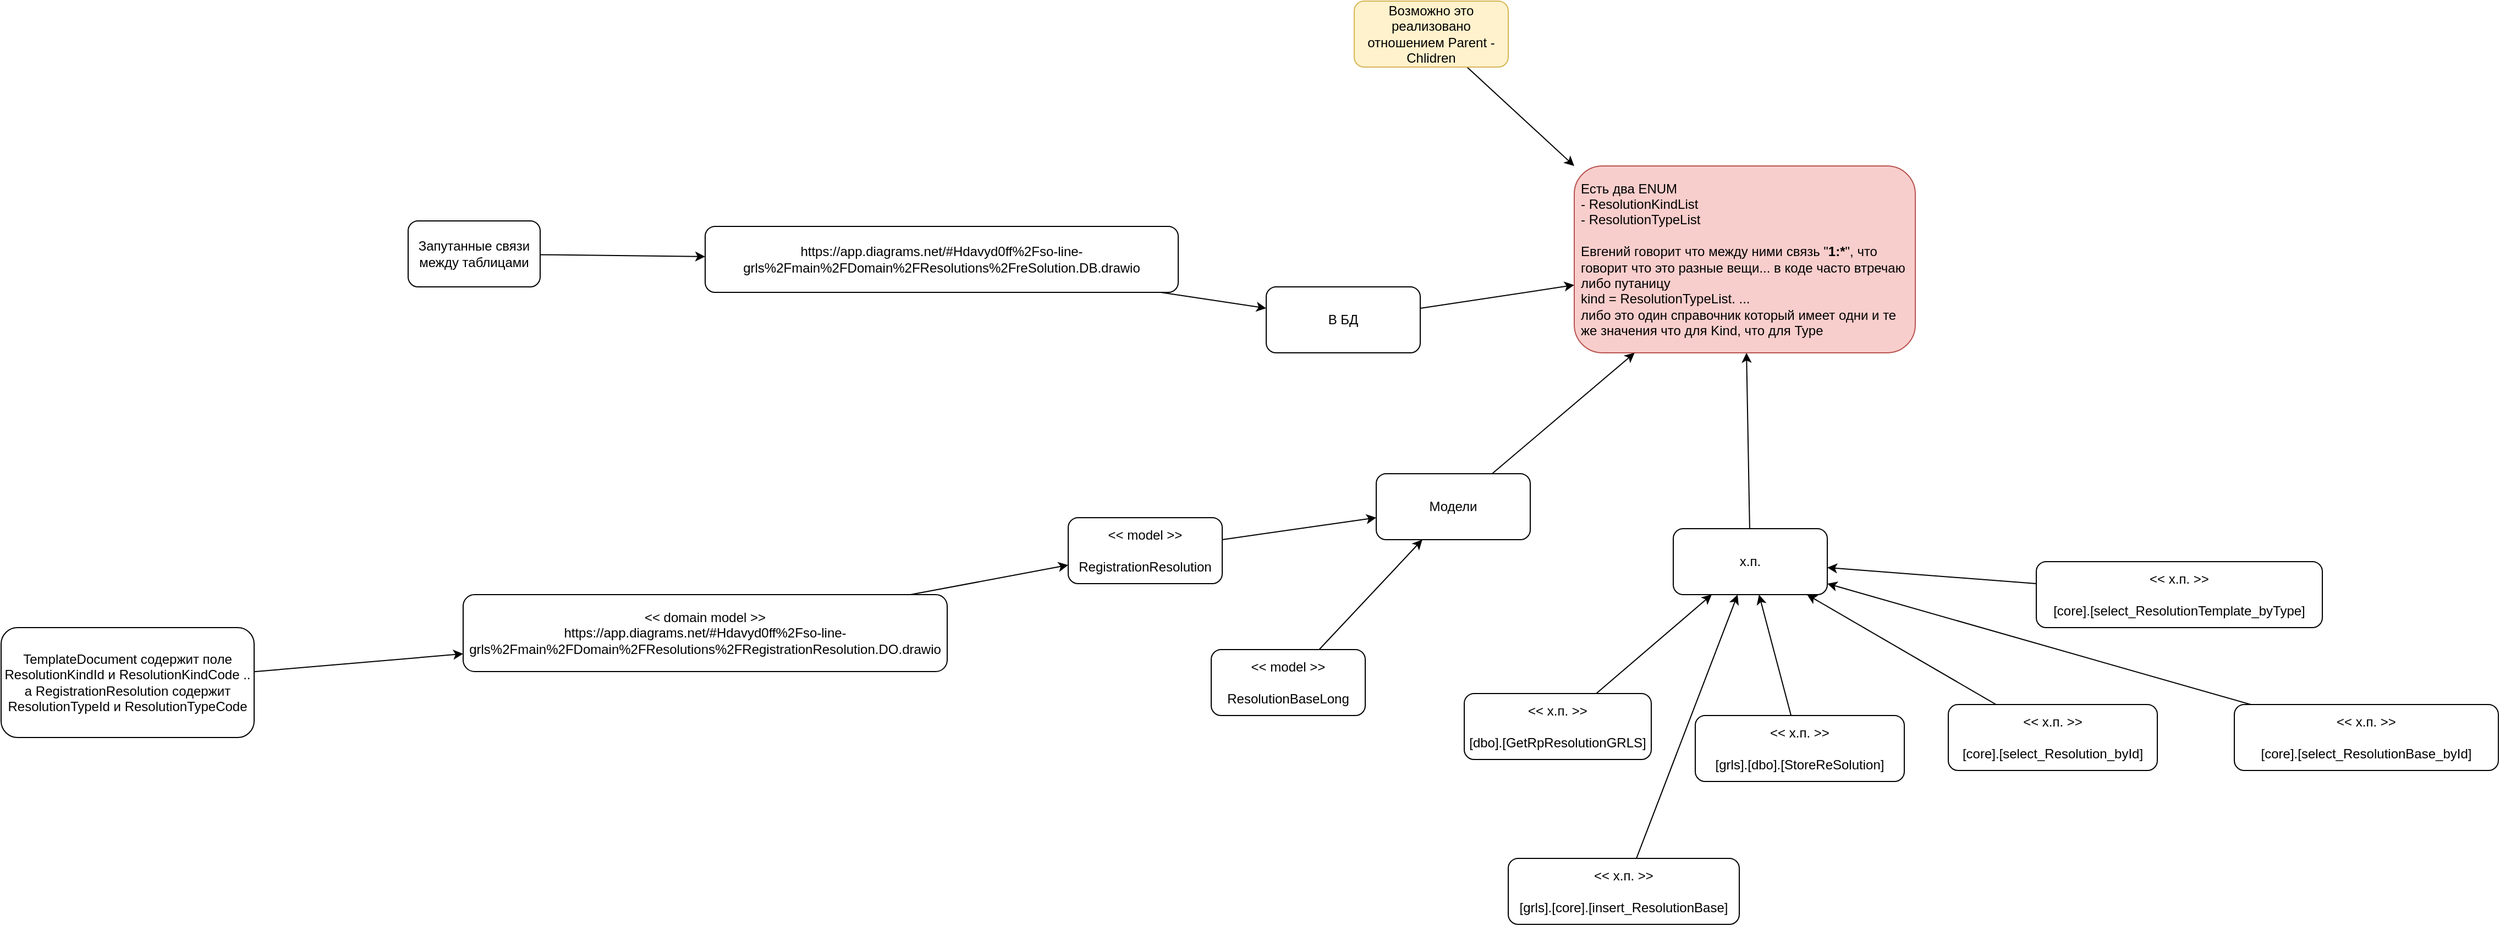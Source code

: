 <mxfile version="20.6.0" type="github">
  <diagram id="Nkeg9CZlpKfOZv1np2-i" name="Страница 1">
    <mxGraphModel dx="2510" dy="1131" grid="1" gridSize="10" guides="1" tooltips="1" connect="1" arrows="1" fold="1" page="1" pageScale="1" pageWidth="827" pageHeight="1169" math="0" shadow="0">
      <root>
        <mxCell id="0" />
        <mxCell id="1" parent="0" />
        <mxCell id="IMVqpX4EKPAHTBsNYRfy-1" value="Есть два ENUM&amp;nbsp;&lt;br&gt;-&amp;nbsp;ResolutionKindList&lt;br&gt;-&amp;nbsp;ResolutionTypeList&lt;br&gt;&lt;br&gt;Евгений говорит что между ними связь &quot;&lt;b&gt;1:*&lt;/b&gt;&quot;, что говорит что это разные вещи... в коде часто втречаю либо путаницу&amp;nbsp;&lt;br&gt;kind = ResolutionTypeList. ...&lt;br&gt;либо это один справочник который имеет одни и те же значения что для Kind, что для Type" style="rounded=1;whiteSpace=wrap;html=1;align=left;spacingLeft=4;fillColor=#f8cecc;strokeColor=#b85450;" vertex="1" parent="1">
          <mxGeometry x="350" y="380" width="310" height="170" as="geometry" />
        </mxCell>
        <mxCell id="IMVqpX4EKPAHTBsNYRfy-4" style="rounded=0;orthogonalLoop=1;jettySize=auto;html=1;entryX=0;entryY=0;entryDx=0;entryDy=0;" edge="1" parent="1" source="IMVqpX4EKPAHTBsNYRfy-3" target="IMVqpX4EKPAHTBsNYRfy-1">
          <mxGeometry relative="1" as="geometry" />
        </mxCell>
        <mxCell id="IMVqpX4EKPAHTBsNYRfy-3" value="Возможно это реализовано отношением Parent - Chlidren" style="rounded=1;whiteSpace=wrap;html=1;fillColor=#fff2cc;strokeColor=#d6b656;" vertex="1" parent="1">
          <mxGeometry x="150" y="230" width="140" height="60" as="geometry" />
        </mxCell>
        <mxCell id="IMVqpX4EKPAHTBsNYRfy-6" style="edgeStyle=none;rounded=0;orthogonalLoop=1;jettySize=auto;html=1;" edge="1" parent="1" source="IMVqpX4EKPAHTBsNYRfy-5" target="IMVqpX4EKPAHTBsNYRfy-1">
          <mxGeometry relative="1" as="geometry" />
        </mxCell>
        <mxCell id="IMVqpX4EKPAHTBsNYRfy-5" value="В БД" style="rounded=1;whiteSpace=wrap;html=1;" vertex="1" parent="1">
          <mxGeometry x="70" y="490" width="140" height="60" as="geometry" />
        </mxCell>
        <mxCell id="IMVqpX4EKPAHTBsNYRfy-8" style="edgeStyle=none;rounded=0;orthogonalLoop=1;jettySize=auto;html=1;" edge="1" parent="1" source="IMVqpX4EKPAHTBsNYRfy-7" target="IMVqpX4EKPAHTBsNYRfy-5">
          <mxGeometry relative="1" as="geometry" />
        </mxCell>
        <mxCell id="IMVqpX4EKPAHTBsNYRfy-7" value="https://app.diagrams.net/#Hdavyd0ff%2Fso-line-grls%2Fmain%2FDomain%2FResolutions%2FreSolution.DB.drawio" style="rounded=1;whiteSpace=wrap;html=1;" vertex="1" parent="1">
          <mxGeometry x="-440" y="435" width="430" height="60" as="geometry" />
        </mxCell>
        <mxCell id="IMVqpX4EKPAHTBsNYRfy-14" style="edgeStyle=none;rounded=0;orthogonalLoop=1;jettySize=auto;html=1;" edge="1" parent="1" source="IMVqpX4EKPAHTBsNYRfy-9" target="IMVqpX4EKPAHTBsNYRfy-1">
          <mxGeometry relative="1" as="geometry" />
        </mxCell>
        <mxCell id="IMVqpX4EKPAHTBsNYRfy-9" value="Модели" style="rounded=1;whiteSpace=wrap;html=1;" vertex="1" parent="1">
          <mxGeometry x="170" y="660" width="140" height="60" as="geometry" />
        </mxCell>
        <mxCell id="IMVqpX4EKPAHTBsNYRfy-11" style="edgeStyle=none;rounded=0;orthogonalLoop=1;jettySize=auto;html=1;" edge="1" parent="1" source="IMVqpX4EKPAHTBsNYRfy-10" target="IMVqpX4EKPAHTBsNYRfy-9">
          <mxGeometry relative="1" as="geometry" />
        </mxCell>
        <mxCell id="IMVqpX4EKPAHTBsNYRfy-10" value="&amp;lt;&amp;lt; model &amp;gt;&amp;gt;&lt;br&gt;&lt;br&gt;RegistrationResolution" style="rounded=1;whiteSpace=wrap;html=1;" vertex="1" parent="1">
          <mxGeometry x="-110" y="700" width="140" height="60" as="geometry" />
        </mxCell>
        <mxCell id="IMVqpX4EKPAHTBsNYRfy-13" style="edgeStyle=none;rounded=0;orthogonalLoop=1;jettySize=auto;html=1;" edge="1" parent="1" source="IMVqpX4EKPAHTBsNYRfy-12" target="IMVqpX4EKPAHTBsNYRfy-9">
          <mxGeometry relative="1" as="geometry" />
        </mxCell>
        <mxCell id="IMVqpX4EKPAHTBsNYRfy-12" value="&amp;lt;&amp;lt; model &amp;gt;&amp;gt;&lt;br&gt;&lt;br&gt;ResolutionBaseLong" style="rounded=1;whiteSpace=wrap;html=1;" vertex="1" parent="1">
          <mxGeometry x="20" y="820" width="140" height="60" as="geometry" />
        </mxCell>
        <mxCell id="IMVqpX4EKPAHTBsNYRfy-16" style="edgeStyle=none;rounded=0;orthogonalLoop=1;jettySize=auto;html=1;" edge="1" parent="1" source="IMVqpX4EKPAHTBsNYRfy-15" target="IMVqpX4EKPAHTBsNYRfy-1">
          <mxGeometry relative="1" as="geometry" />
        </mxCell>
        <mxCell id="IMVqpX4EKPAHTBsNYRfy-15" value="х.п." style="rounded=1;whiteSpace=wrap;html=1;" vertex="1" parent="1">
          <mxGeometry x="440" y="710" width="140" height="60" as="geometry" />
        </mxCell>
        <mxCell id="IMVqpX4EKPAHTBsNYRfy-18" style="edgeStyle=none;rounded=0;orthogonalLoop=1;jettySize=auto;html=1;" edge="1" parent="1" source="IMVqpX4EKPAHTBsNYRfy-17" target="IMVqpX4EKPAHTBsNYRfy-15">
          <mxGeometry relative="1" as="geometry" />
        </mxCell>
        <mxCell id="IMVqpX4EKPAHTBsNYRfy-17" value="&amp;lt;&amp;lt; х.п. &amp;gt;&amp;gt;&lt;br&gt;&lt;br&gt;[dbo].[GetRpResolutionGRLS]" style="rounded=1;whiteSpace=wrap;html=1;" vertex="1" parent="1">
          <mxGeometry x="250" y="860" width="170" height="60" as="geometry" />
        </mxCell>
        <mxCell id="IMVqpX4EKPAHTBsNYRfy-20" style="edgeStyle=none;rounded=0;orthogonalLoop=1;jettySize=auto;html=1;" edge="1" parent="1" source="IMVqpX4EKPAHTBsNYRfy-19" target="IMVqpX4EKPAHTBsNYRfy-15">
          <mxGeometry relative="1" as="geometry" />
        </mxCell>
        <mxCell id="IMVqpX4EKPAHTBsNYRfy-19" value="&amp;lt;&amp;lt; х.п. &amp;gt;&amp;gt;&lt;br&gt;&lt;br&gt;[grls].[dbo].[StoreReSolution]" style="rounded=1;whiteSpace=wrap;html=1;" vertex="1" parent="1">
          <mxGeometry x="460" y="880" width="190" height="60" as="geometry" />
        </mxCell>
        <mxCell id="IMVqpX4EKPAHTBsNYRfy-22" style="edgeStyle=none;rounded=0;orthogonalLoop=1;jettySize=auto;html=1;" edge="1" parent="1" source="IMVqpX4EKPAHTBsNYRfy-21" target="IMVqpX4EKPAHTBsNYRfy-15">
          <mxGeometry relative="1" as="geometry" />
        </mxCell>
        <mxCell id="IMVqpX4EKPAHTBsNYRfy-21" value="&amp;lt;&amp;lt; х.п. &amp;gt;&amp;gt;&lt;br&gt;&lt;br&gt;[core].[select_Resolution_byId]" style="rounded=1;whiteSpace=wrap;html=1;" vertex="1" parent="1">
          <mxGeometry x="690" y="870" width="190" height="60" as="geometry" />
        </mxCell>
        <mxCell id="IMVqpX4EKPAHTBsNYRfy-24" style="edgeStyle=none;rounded=0;orthogonalLoop=1;jettySize=auto;html=1;" edge="1" parent="1" source="IMVqpX4EKPAHTBsNYRfy-23" target="IMVqpX4EKPAHTBsNYRfy-15">
          <mxGeometry relative="1" as="geometry" />
        </mxCell>
        <mxCell id="IMVqpX4EKPAHTBsNYRfy-23" value="&amp;lt;&amp;lt; х.п. &amp;gt;&amp;gt;&lt;br&gt;&lt;br&gt;[core].[select_ResolutionTemplate_byType]" style="rounded=1;whiteSpace=wrap;html=1;" vertex="1" parent="1">
          <mxGeometry x="770" y="740" width="260" height="60" as="geometry" />
        </mxCell>
        <mxCell id="IMVqpX4EKPAHTBsNYRfy-26" style="edgeStyle=none;rounded=0;orthogonalLoop=1;jettySize=auto;html=1;" edge="1" parent="1" source="IMVqpX4EKPAHTBsNYRfy-25" target="IMVqpX4EKPAHTBsNYRfy-10">
          <mxGeometry relative="1" as="geometry" />
        </mxCell>
        <mxCell id="IMVqpX4EKPAHTBsNYRfy-25" value="&amp;lt;&amp;lt; domain model &amp;gt;&amp;gt;&lt;br&gt;https://app.diagrams.net/#Hdavyd0ff%2Fso-line-grls%2Fmain%2FDomain%2FResolutions%2FRegistrationResolution.DO.drawio" style="rounded=1;whiteSpace=wrap;html=1;" vertex="1" parent="1">
          <mxGeometry x="-660" y="770" width="440" height="70" as="geometry" />
        </mxCell>
        <mxCell id="IMVqpX4EKPAHTBsNYRfy-28" style="edgeStyle=none;rounded=0;orthogonalLoop=1;jettySize=auto;html=1;" edge="1" parent="1" source="IMVqpX4EKPAHTBsNYRfy-27" target="IMVqpX4EKPAHTBsNYRfy-25">
          <mxGeometry relative="1" as="geometry" />
        </mxCell>
        <mxCell id="IMVqpX4EKPAHTBsNYRfy-27" value="TemplateDocument содержит поле ResolutionKindId и ResolutionKindCode ..&lt;br&gt;а RegistrationResolution содержит ResolutionTypeId и ResolutionTypeCode" style="rounded=1;whiteSpace=wrap;html=1;" vertex="1" parent="1">
          <mxGeometry x="-1080" y="800" width="230" height="100" as="geometry" />
        </mxCell>
        <mxCell id="IMVqpX4EKPAHTBsNYRfy-31" style="edgeStyle=none;rounded=0;orthogonalLoop=1;jettySize=auto;html=1;" edge="1" parent="1" source="IMVqpX4EKPAHTBsNYRfy-30" target="IMVqpX4EKPAHTBsNYRfy-7">
          <mxGeometry relative="1" as="geometry" />
        </mxCell>
        <mxCell id="IMVqpX4EKPAHTBsNYRfy-30" value="Запутанные связи между таблицами" style="rounded=1;whiteSpace=wrap;html=1;" vertex="1" parent="1">
          <mxGeometry x="-710" y="430" width="120" height="60" as="geometry" />
        </mxCell>
        <mxCell id="IMVqpX4EKPAHTBsNYRfy-33" style="edgeStyle=none;rounded=0;orthogonalLoop=1;jettySize=auto;html=1;" edge="1" parent="1" source="IMVqpX4EKPAHTBsNYRfy-32" target="IMVqpX4EKPAHTBsNYRfy-15">
          <mxGeometry relative="1" as="geometry" />
        </mxCell>
        <mxCell id="IMVqpX4EKPAHTBsNYRfy-32" value="&amp;lt;&amp;lt; х.п. &amp;gt;&amp;gt;&lt;br&gt;&lt;br&gt;[grls].[core].[insert_ResolutionBase]" style="rounded=1;whiteSpace=wrap;html=1;" vertex="1" parent="1">
          <mxGeometry x="290" y="1010" width="210" height="60" as="geometry" />
        </mxCell>
        <mxCell id="IMVqpX4EKPAHTBsNYRfy-35" style="edgeStyle=none;rounded=0;orthogonalLoop=1;jettySize=auto;html=1;" edge="1" parent="1" source="IMVqpX4EKPAHTBsNYRfy-34" target="IMVqpX4EKPAHTBsNYRfy-15">
          <mxGeometry relative="1" as="geometry" />
        </mxCell>
        <mxCell id="IMVqpX4EKPAHTBsNYRfy-34" value="&amp;lt;&amp;lt; х.п. &amp;gt;&amp;gt;&lt;br&gt;&lt;br&gt;[core].[select_ResolutionBase_byId]" style="rounded=1;whiteSpace=wrap;html=1;" vertex="1" parent="1">
          <mxGeometry x="950" y="870" width="240" height="60" as="geometry" />
        </mxCell>
      </root>
    </mxGraphModel>
  </diagram>
</mxfile>
